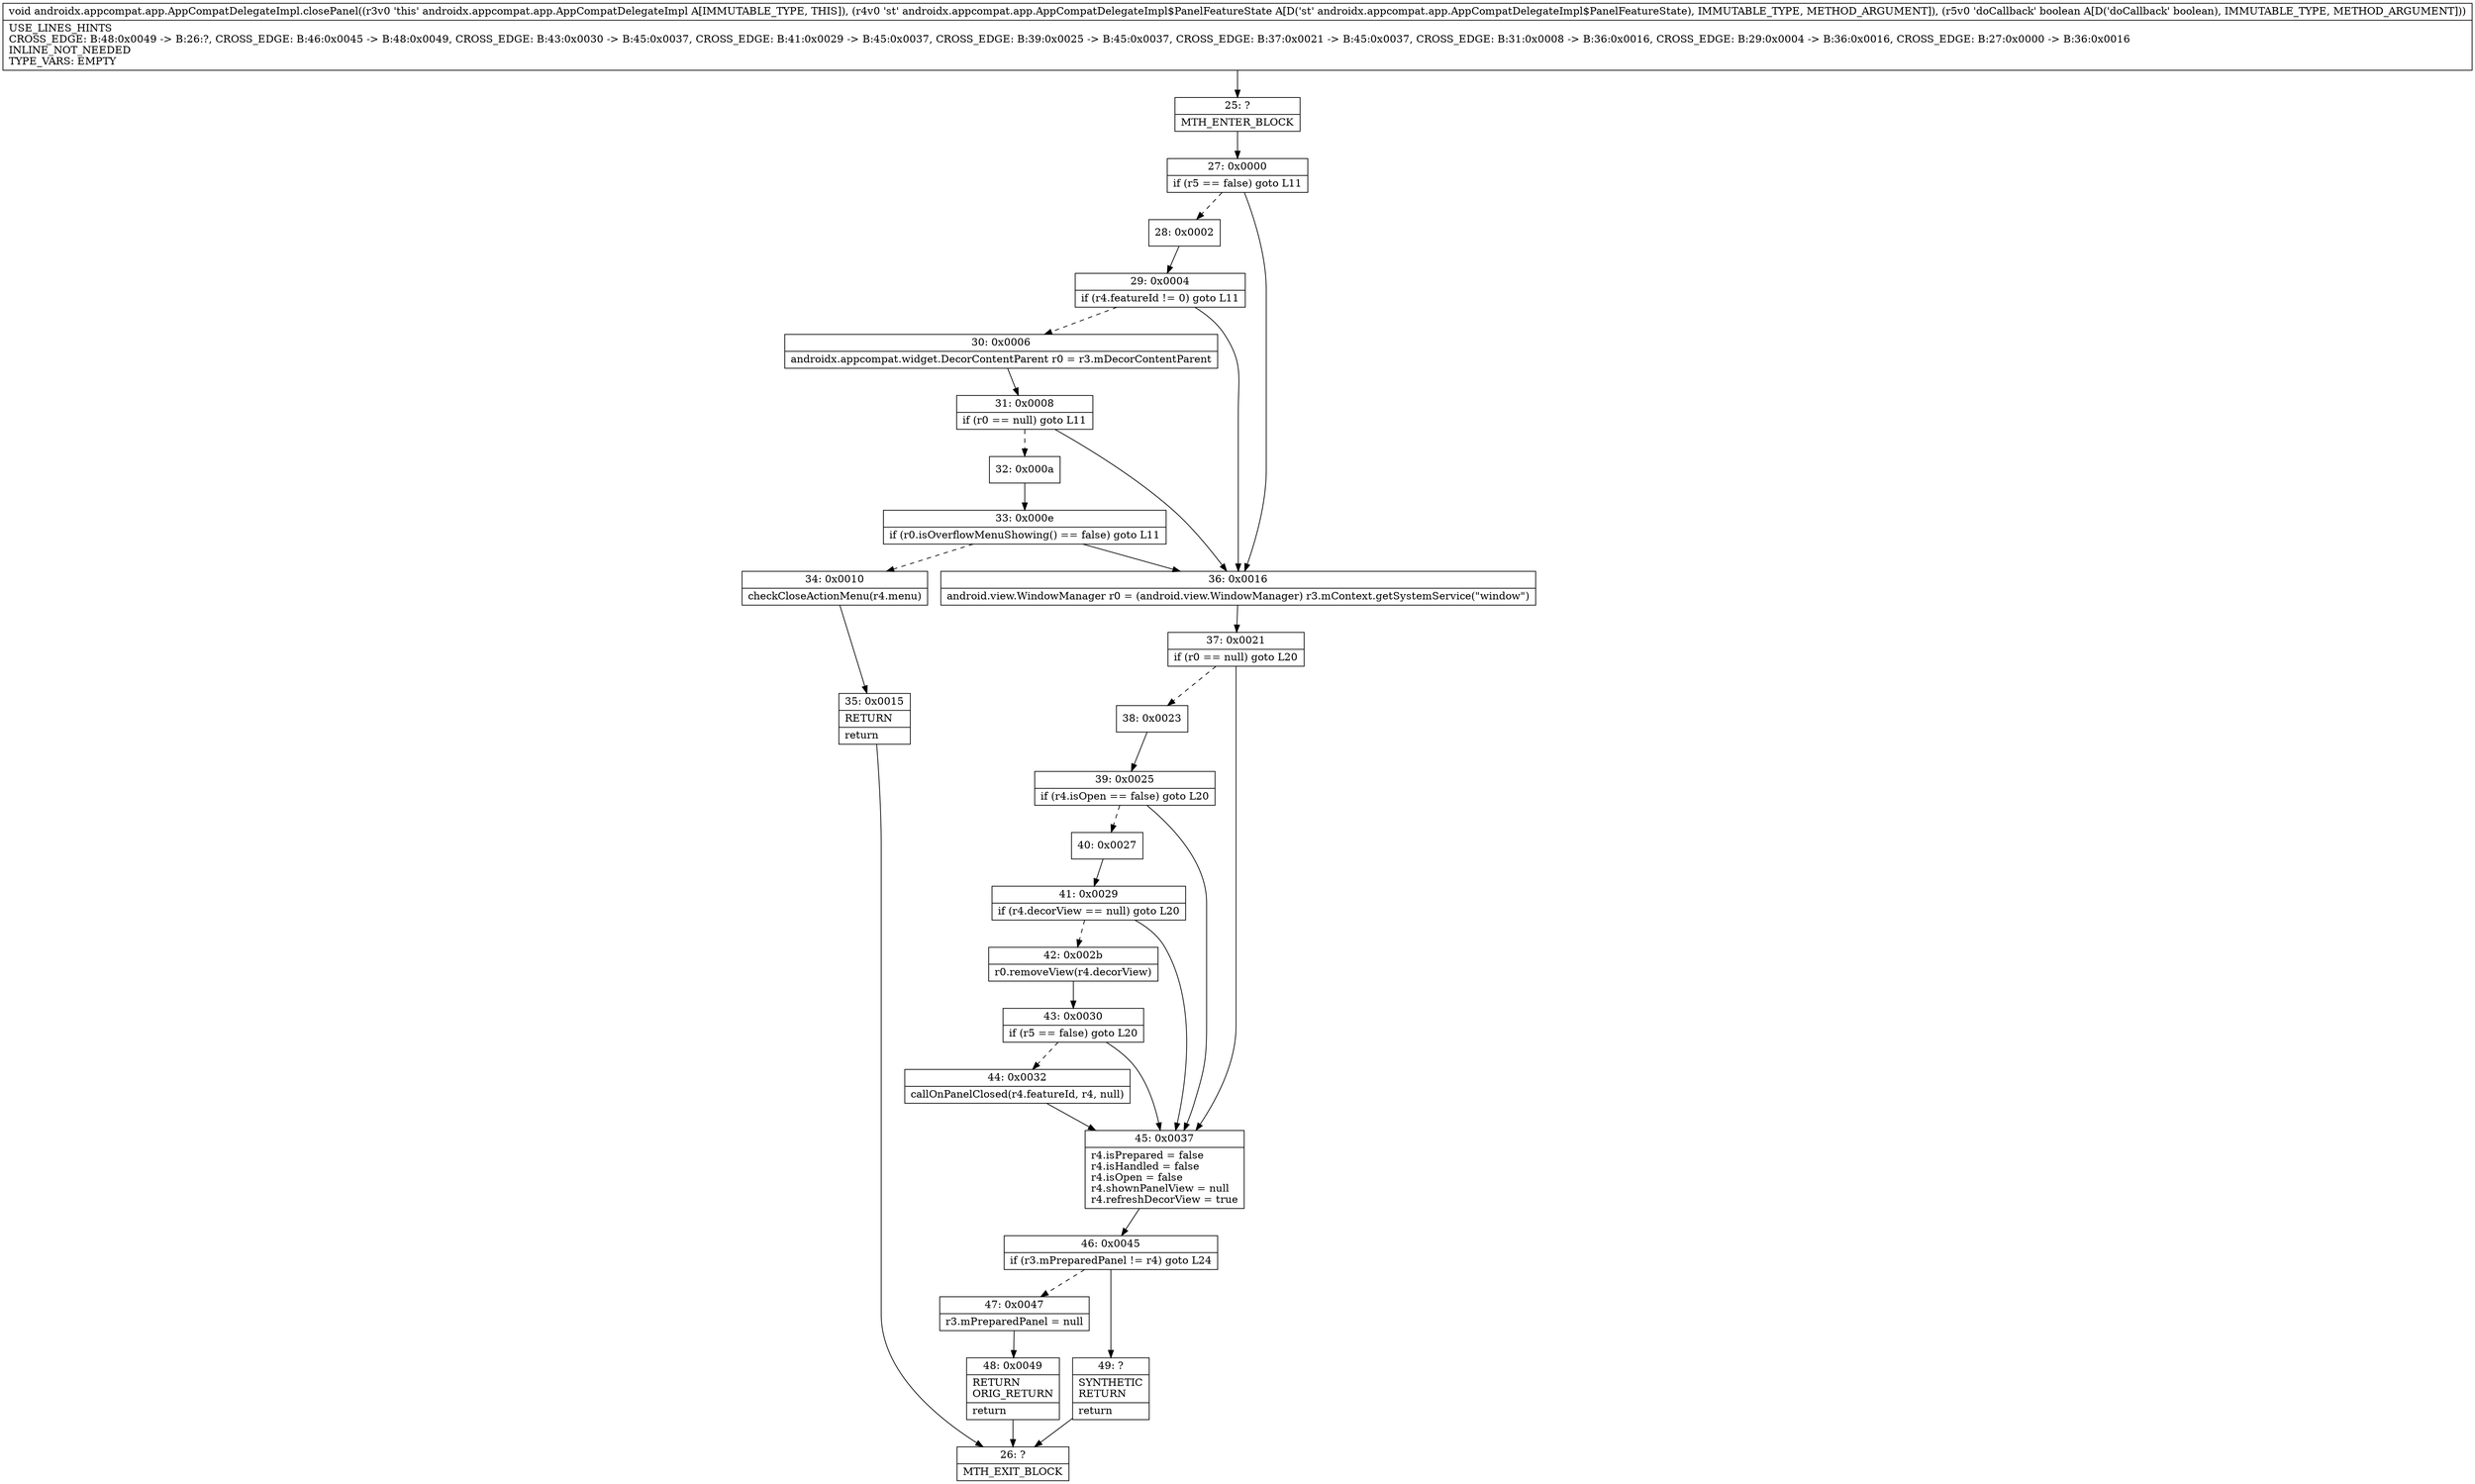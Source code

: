 digraph "CFG forandroidx.appcompat.app.AppCompatDelegateImpl.closePanel(Landroidx\/appcompat\/app\/AppCompatDelegateImpl$PanelFeatureState;Z)V" {
Node_25 [shape=record,label="{25\:\ ?|MTH_ENTER_BLOCK\l}"];
Node_27 [shape=record,label="{27\:\ 0x0000|if (r5 == false) goto L11\l}"];
Node_28 [shape=record,label="{28\:\ 0x0002}"];
Node_29 [shape=record,label="{29\:\ 0x0004|if (r4.featureId != 0) goto L11\l}"];
Node_30 [shape=record,label="{30\:\ 0x0006|androidx.appcompat.widget.DecorContentParent r0 = r3.mDecorContentParent\l}"];
Node_31 [shape=record,label="{31\:\ 0x0008|if (r0 == null) goto L11\l}"];
Node_32 [shape=record,label="{32\:\ 0x000a}"];
Node_33 [shape=record,label="{33\:\ 0x000e|if (r0.isOverflowMenuShowing() == false) goto L11\l}"];
Node_34 [shape=record,label="{34\:\ 0x0010|checkCloseActionMenu(r4.menu)\l}"];
Node_35 [shape=record,label="{35\:\ 0x0015|RETURN\l|return\l}"];
Node_26 [shape=record,label="{26\:\ ?|MTH_EXIT_BLOCK\l}"];
Node_36 [shape=record,label="{36\:\ 0x0016|android.view.WindowManager r0 = (android.view.WindowManager) r3.mContext.getSystemService(\"window\")\l}"];
Node_37 [shape=record,label="{37\:\ 0x0021|if (r0 == null) goto L20\l}"];
Node_38 [shape=record,label="{38\:\ 0x0023}"];
Node_39 [shape=record,label="{39\:\ 0x0025|if (r4.isOpen == false) goto L20\l}"];
Node_40 [shape=record,label="{40\:\ 0x0027}"];
Node_41 [shape=record,label="{41\:\ 0x0029|if (r4.decorView == null) goto L20\l}"];
Node_42 [shape=record,label="{42\:\ 0x002b|r0.removeView(r4.decorView)\l}"];
Node_43 [shape=record,label="{43\:\ 0x0030|if (r5 == false) goto L20\l}"];
Node_44 [shape=record,label="{44\:\ 0x0032|callOnPanelClosed(r4.featureId, r4, null)\l}"];
Node_45 [shape=record,label="{45\:\ 0x0037|r4.isPrepared = false\lr4.isHandled = false\lr4.isOpen = false\lr4.shownPanelView = null\lr4.refreshDecorView = true\l}"];
Node_46 [shape=record,label="{46\:\ 0x0045|if (r3.mPreparedPanel != r4) goto L24\l}"];
Node_47 [shape=record,label="{47\:\ 0x0047|r3.mPreparedPanel = null\l}"];
Node_48 [shape=record,label="{48\:\ 0x0049|RETURN\lORIG_RETURN\l|return\l}"];
Node_49 [shape=record,label="{49\:\ ?|SYNTHETIC\lRETURN\l|return\l}"];
MethodNode[shape=record,label="{void androidx.appcompat.app.AppCompatDelegateImpl.closePanel((r3v0 'this' androidx.appcompat.app.AppCompatDelegateImpl A[IMMUTABLE_TYPE, THIS]), (r4v0 'st' androidx.appcompat.app.AppCompatDelegateImpl$PanelFeatureState A[D('st' androidx.appcompat.app.AppCompatDelegateImpl$PanelFeatureState), IMMUTABLE_TYPE, METHOD_ARGUMENT]), (r5v0 'doCallback' boolean A[D('doCallback' boolean), IMMUTABLE_TYPE, METHOD_ARGUMENT]))  | USE_LINES_HINTS\lCROSS_EDGE: B:48:0x0049 \-\> B:26:?, CROSS_EDGE: B:46:0x0045 \-\> B:48:0x0049, CROSS_EDGE: B:43:0x0030 \-\> B:45:0x0037, CROSS_EDGE: B:41:0x0029 \-\> B:45:0x0037, CROSS_EDGE: B:39:0x0025 \-\> B:45:0x0037, CROSS_EDGE: B:37:0x0021 \-\> B:45:0x0037, CROSS_EDGE: B:31:0x0008 \-\> B:36:0x0016, CROSS_EDGE: B:29:0x0004 \-\> B:36:0x0016, CROSS_EDGE: B:27:0x0000 \-\> B:36:0x0016\lINLINE_NOT_NEEDED\lTYPE_VARS: EMPTY\l}"];
MethodNode -> Node_25;Node_25 -> Node_27;
Node_27 -> Node_28[style=dashed];
Node_27 -> Node_36;
Node_28 -> Node_29;
Node_29 -> Node_30[style=dashed];
Node_29 -> Node_36;
Node_30 -> Node_31;
Node_31 -> Node_32[style=dashed];
Node_31 -> Node_36;
Node_32 -> Node_33;
Node_33 -> Node_34[style=dashed];
Node_33 -> Node_36;
Node_34 -> Node_35;
Node_35 -> Node_26;
Node_36 -> Node_37;
Node_37 -> Node_38[style=dashed];
Node_37 -> Node_45;
Node_38 -> Node_39;
Node_39 -> Node_40[style=dashed];
Node_39 -> Node_45;
Node_40 -> Node_41;
Node_41 -> Node_42[style=dashed];
Node_41 -> Node_45;
Node_42 -> Node_43;
Node_43 -> Node_44[style=dashed];
Node_43 -> Node_45;
Node_44 -> Node_45;
Node_45 -> Node_46;
Node_46 -> Node_47[style=dashed];
Node_46 -> Node_49;
Node_47 -> Node_48;
Node_48 -> Node_26;
Node_49 -> Node_26;
}

